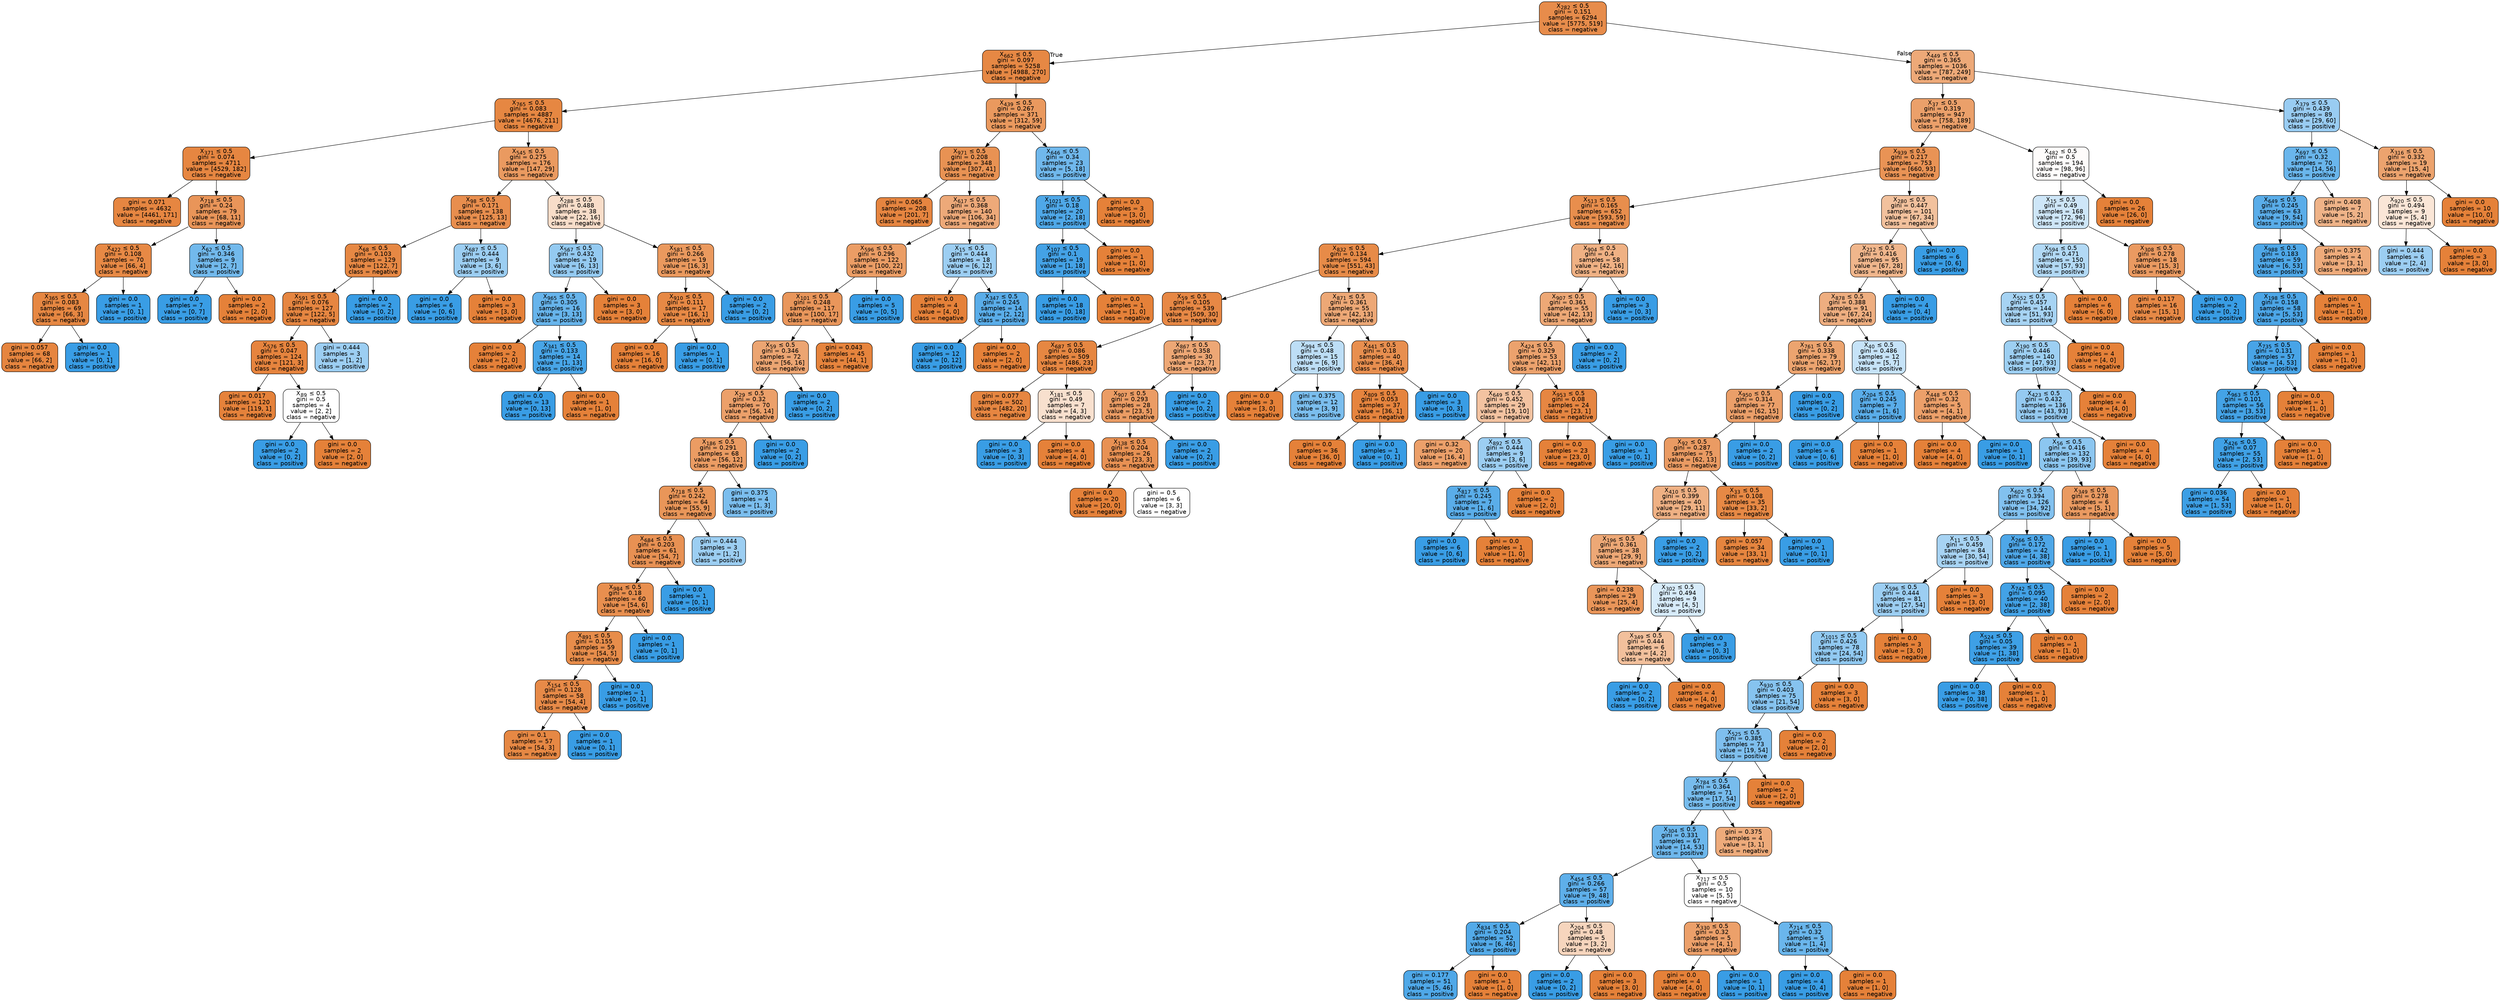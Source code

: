 digraph Tree {
node [shape=box, style="filled, rounded", color="black", fontname=helvetica] ;
edge [fontname=helvetica] ;
0 [label=<X<SUB>282</SUB> &le; 0.5<br/>gini = 0.151<br/>samples = 6294<br/>value = [5775, 519]<br/>class = negative>, fillcolor="#e78c4b"] ;
1 [label=<X<SUB>662</SUB> &le; 0.5<br/>gini = 0.097<br/>samples = 5258<br/>value = [4988, 270]<br/>class = negative>, fillcolor="#e68844"] ;
0 -> 1 [labeldistance=2.5, labelangle=45, headlabel="True"] ;
2 [label=<X<SUB>765</SUB> &le; 0.5<br/>gini = 0.083<br/>samples = 4887<br/>value = [4676, 211]<br/>class = negative>, fillcolor="#e68742"] ;
1 -> 2 ;
3 [label=<X<SUB>371</SUB> &le; 0.5<br/>gini = 0.074<br/>samples = 4711<br/>value = [4529, 182]<br/>class = negative>, fillcolor="#e68641"] ;
2 -> 3 ;
4 [label=<gini = 0.071<br/>samples = 4632<br/>value = [4461, 171]<br/>class = negative>, fillcolor="#e68641"] ;
3 -> 4 ;
5 [label=<X<SUB>718</SUB> &le; 0.5<br/>gini = 0.24<br/>samples = 79<br/>value = [68, 11]<br/>class = negative>, fillcolor="#e99559"] ;
3 -> 5 ;
6 [label=<X<SUB>422</SUB> &le; 0.5<br/>gini = 0.108<br/>samples = 70<br/>value = [66, 4]<br/>class = negative>, fillcolor="#e78945"] ;
5 -> 6 ;
7 [label=<X<SUB>365</SUB> &le; 0.5<br/>gini = 0.083<br/>samples = 69<br/>value = [66, 3]<br/>class = negative>, fillcolor="#e68742"] ;
6 -> 7 ;
8 [label=<gini = 0.057<br/>samples = 68<br/>value = [66, 2]<br/>class = negative>, fillcolor="#e6853f"] ;
7 -> 8 ;
9 [label=<gini = 0.0<br/>samples = 1<br/>value = [0, 1]<br/>class = positive>, fillcolor="#399de5"] ;
7 -> 9 ;
10 [label=<gini = 0.0<br/>samples = 1<br/>value = [0, 1]<br/>class = positive>, fillcolor="#399de5"] ;
6 -> 10 ;
11 [label=<X<SUB>62</SUB> &le; 0.5<br/>gini = 0.346<br/>samples = 9<br/>value = [2, 7]<br/>class = positive>, fillcolor="#72b9ec"] ;
5 -> 11 ;
12 [label=<gini = 0.0<br/>samples = 7<br/>value = [0, 7]<br/>class = positive>, fillcolor="#399de5"] ;
11 -> 12 ;
13 [label=<gini = 0.0<br/>samples = 2<br/>value = [2, 0]<br/>class = negative>, fillcolor="#e58139"] ;
11 -> 13 ;
14 [label=<X<SUB>545</SUB> &le; 0.5<br/>gini = 0.275<br/>samples = 176<br/>value = [147, 29]<br/>class = negative>, fillcolor="#ea9a60"] ;
2 -> 14 ;
15 [label=<X<SUB>98</SUB> &le; 0.5<br/>gini = 0.171<br/>samples = 138<br/>value = [125, 13]<br/>class = negative>, fillcolor="#e88e4e"] ;
14 -> 15 ;
16 [label=<X<SUB>68</SUB> &le; 0.5<br/>gini = 0.103<br/>samples = 129<br/>value = [122, 7]<br/>class = negative>, fillcolor="#e68844"] ;
15 -> 16 ;
17 [label=<X<SUB>591</SUB> &le; 0.5<br/>gini = 0.076<br/>samples = 127<br/>value = [122, 5]<br/>class = negative>, fillcolor="#e68641"] ;
16 -> 17 ;
18 [label=<X<SUB>576</SUB> &le; 0.5<br/>gini = 0.047<br/>samples = 124<br/>value = [121, 3]<br/>class = negative>, fillcolor="#e6843e"] ;
17 -> 18 ;
19 [label=<gini = 0.017<br/>samples = 120<br/>value = [119, 1]<br/>class = negative>, fillcolor="#e5823b"] ;
18 -> 19 ;
20 [label=<X<SUB>89</SUB> &le; 0.5<br/>gini = 0.5<br/>samples = 4<br/>value = [2, 2]<br/>class = negative>, fillcolor="#ffffff"] ;
18 -> 20 ;
21 [label=<gini = 0.0<br/>samples = 2<br/>value = [0, 2]<br/>class = positive>, fillcolor="#399de5"] ;
20 -> 21 ;
22 [label=<gini = 0.0<br/>samples = 2<br/>value = [2, 0]<br/>class = negative>, fillcolor="#e58139"] ;
20 -> 22 ;
23 [label=<gini = 0.444<br/>samples = 3<br/>value = [1, 2]<br/>class = positive>, fillcolor="#9ccef2"] ;
17 -> 23 ;
24 [label=<gini = 0.0<br/>samples = 2<br/>value = [0, 2]<br/>class = positive>, fillcolor="#399de5"] ;
16 -> 24 ;
25 [label=<X<SUB>687</SUB> &le; 0.5<br/>gini = 0.444<br/>samples = 9<br/>value = [3, 6]<br/>class = positive>, fillcolor="#9ccef2"] ;
15 -> 25 ;
26 [label=<gini = 0.0<br/>samples = 6<br/>value = [0, 6]<br/>class = positive>, fillcolor="#399de5"] ;
25 -> 26 ;
27 [label=<gini = 0.0<br/>samples = 3<br/>value = [3, 0]<br/>class = negative>, fillcolor="#e58139"] ;
25 -> 27 ;
28 [label=<X<SUB>288</SUB> &le; 0.5<br/>gini = 0.488<br/>samples = 38<br/>value = [22, 16]<br/>class = negative>, fillcolor="#f8ddc9"] ;
14 -> 28 ;
29 [label=<X<SUB>567</SUB> &le; 0.5<br/>gini = 0.432<br/>samples = 19<br/>value = [6, 13]<br/>class = positive>, fillcolor="#94caf1"] ;
28 -> 29 ;
30 [label=<X<SUB>965</SUB> &le; 0.5<br/>gini = 0.305<br/>samples = 16<br/>value = [3, 13]<br/>class = positive>, fillcolor="#67b4eb"] ;
29 -> 30 ;
31 [label=<gini = 0.0<br/>samples = 2<br/>value = [2, 0]<br/>class = negative>, fillcolor="#e58139"] ;
30 -> 31 ;
32 [label=<X<SUB>341</SUB> &le; 0.5<br/>gini = 0.133<br/>samples = 14<br/>value = [1, 13]<br/>class = positive>, fillcolor="#48a5e7"] ;
30 -> 32 ;
33 [label=<gini = 0.0<br/>samples = 13<br/>value = [0, 13]<br/>class = positive>, fillcolor="#399de5"] ;
32 -> 33 ;
34 [label=<gini = 0.0<br/>samples = 1<br/>value = [1, 0]<br/>class = negative>, fillcolor="#e58139"] ;
32 -> 34 ;
35 [label=<gini = 0.0<br/>samples = 3<br/>value = [3, 0]<br/>class = negative>, fillcolor="#e58139"] ;
29 -> 35 ;
36 [label=<X<SUB>581</SUB> &le; 0.5<br/>gini = 0.266<br/>samples = 19<br/>value = [16, 3]<br/>class = negative>, fillcolor="#ea995e"] ;
28 -> 36 ;
37 [label=<X<SUB>910</SUB> &le; 0.5<br/>gini = 0.111<br/>samples = 17<br/>value = [16, 1]<br/>class = negative>, fillcolor="#e78945"] ;
36 -> 37 ;
38 [label=<gini = 0.0<br/>samples = 16<br/>value = [16, 0]<br/>class = negative>, fillcolor="#e58139"] ;
37 -> 38 ;
39 [label=<gini = 0.0<br/>samples = 1<br/>value = [0, 1]<br/>class = positive>, fillcolor="#399de5"] ;
37 -> 39 ;
40 [label=<gini = 0.0<br/>samples = 2<br/>value = [0, 2]<br/>class = positive>, fillcolor="#399de5"] ;
36 -> 40 ;
41 [label=<X<SUB>439</SUB> &le; 0.5<br/>gini = 0.267<br/>samples = 371<br/>value = [312, 59]<br/>class = negative>, fillcolor="#ea995e"] ;
1 -> 41 ;
42 [label=<X<SUB>971</SUB> &le; 0.5<br/>gini = 0.208<br/>samples = 348<br/>value = [307, 41]<br/>class = negative>, fillcolor="#e89253"] ;
41 -> 42 ;
43 [label=<gini = 0.065<br/>samples = 208<br/>value = [201, 7]<br/>class = negative>, fillcolor="#e68540"] ;
42 -> 43 ;
44 [label=<X<SUB>617</SUB> &le; 0.5<br/>gini = 0.368<br/>samples = 140<br/>value = [106, 34]<br/>class = negative>, fillcolor="#eda979"] ;
42 -> 44 ;
45 [label=<X<SUB>596</SUB> &le; 0.5<br/>gini = 0.296<br/>samples = 122<br/>value = [100, 22]<br/>class = negative>, fillcolor="#eb9d65"] ;
44 -> 45 ;
46 [label=<X<SUB>101</SUB> &le; 0.5<br/>gini = 0.248<br/>samples = 117<br/>value = [100, 17]<br/>class = negative>, fillcolor="#e9965b"] ;
45 -> 46 ;
47 [label=<X<SUB>59</SUB> &le; 0.5<br/>gini = 0.346<br/>samples = 72<br/>value = [56, 16]<br/>class = negative>, fillcolor="#eca572"] ;
46 -> 47 ;
48 [label=<X<SUB>29</SUB> &le; 0.5<br/>gini = 0.32<br/>samples = 70<br/>value = [56, 14]<br/>class = negative>, fillcolor="#eca06a"] ;
47 -> 48 ;
49 [label=<X<SUB>186</SUB> &le; 0.5<br/>gini = 0.291<br/>samples = 68<br/>value = [56, 12]<br/>class = negative>, fillcolor="#eb9c63"] ;
48 -> 49 ;
50 [label=<X<SUB>718</SUB> &le; 0.5<br/>gini = 0.242<br/>samples = 64<br/>value = [55, 9]<br/>class = negative>, fillcolor="#e99659"] ;
49 -> 50 ;
51 [label=<X<SUB>684</SUB> &le; 0.5<br/>gini = 0.203<br/>samples = 61<br/>value = [54, 7]<br/>class = negative>, fillcolor="#e89153"] ;
50 -> 51 ;
52 [label=<X<SUB>984</SUB> &le; 0.5<br/>gini = 0.18<br/>samples = 60<br/>value = [54, 6]<br/>class = negative>, fillcolor="#e88f4f"] ;
51 -> 52 ;
53 [label=<X<SUB>891</SUB> &le; 0.5<br/>gini = 0.155<br/>samples = 59<br/>value = [54, 5]<br/>class = negative>, fillcolor="#e78d4b"] ;
52 -> 53 ;
54 [label=<X<SUB>154</SUB> &le; 0.5<br/>gini = 0.128<br/>samples = 58<br/>value = [54, 4]<br/>class = negative>, fillcolor="#e78a48"] ;
53 -> 54 ;
55 [label=<gini = 0.1<br/>samples = 57<br/>value = [54, 3]<br/>class = negative>, fillcolor="#e68844"] ;
54 -> 55 ;
56 [label=<gini = 0.0<br/>samples = 1<br/>value = [0, 1]<br/>class = positive>, fillcolor="#399de5"] ;
54 -> 56 ;
57 [label=<gini = 0.0<br/>samples = 1<br/>value = [0, 1]<br/>class = positive>, fillcolor="#399de5"] ;
53 -> 57 ;
58 [label=<gini = 0.0<br/>samples = 1<br/>value = [0, 1]<br/>class = positive>, fillcolor="#399de5"] ;
52 -> 58 ;
59 [label=<gini = 0.0<br/>samples = 1<br/>value = [0, 1]<br/>class = positive>, fillcolor="#399de5"] ;
51 -> 59 ;
60 [label=<gini = 0.444<br/>samples = 3<br/>value = [1, 2]<br/>class = positive>, fillcolor="#9ccef2"] ;
50 -> 60 ;
61 [label=<gini = 0.375<br/>samples = 4<br/>value = [1, 3]<br/>class = positive>, fillcolor="#7bbeee"] ;
49 -> 61 ;
62 [label=<gini = 0.0<br/>samples = 2<br/>value = [0, 2]<br/>class = positive>, fillcolor="#399de5"] ;
48 -> 62 ;
63 [label=<gini = 0.0<br/>samples = 2<br/>value = [0, 2]<br/>class = positive>, fillcolor="#399de5"] ;
47 -> 63 ;
64 [label=<gini = 0.043<br/>samples = 45<br/>value = [44, 1]<br/>class = negative>, fillcolor="#e6843d"] ;
46 -> 64 ;
65 [label=<gini = 0.0<br/>samples = 5<br/>value = [0, 5]<br/>class = positive>, fillcolor="#399de5"] ;
45 -> 65 ;
66 [label=<X<SUB>15</SUB> &le; 0.5<br/>gini = 0.444<br/>samples = 18<br/>value = [6, 12]<br/>class = positive>, fillcolor="#9ccef2"] ;
44 -> 66 ;
67 [label=<gini = 0.0<br/>samples = 4<br/>value = [4, 0]<br/>class = negative>, fillcolor="#e58139"] ;
66 -> 67 ;
68 [label=<X<SUB>347</SUB> &le; 0.5<br/>gini = 0.245<br/>samples = 14<br/>value = [2, 12]<br/>class = positive>, fillcolor="#5aade9"] ;
66 -> 68 ;
69 [label=<gini = 0.0<br/>samples = 12<br/>value = [0, 12]<br/>class = positive>, fillcolor="#399de5"] ;
68 -> 69 ;
70 [label=<gini = 0.0<br/>samples = 2<br/>value = [2, 0]<br/>class = negative>, fillcolor="#e58139"] ;
68 -> 70 ;
71 [label=<X<SUB>646</SUB> &le; 0.5<br/>gini = 0.34<br/>samples = 23<br/>value = [5, 18]<br/>class = positive>, fillcolor="#70b8ec"] ;
41 -> 71 ;
72 [label=<X<SUB>1021</SUB> &le; 0.5<br/>gini = 0.18<br/>samples = 20<br/>value = [2, 18]<br/>class = positive>, fillcolor="#4fa8e8"] ;
71 -> 72 ;
73 [label=<X<SUB>107</SUB> &le; 0.5<br/>gini = 0.1<br/>samples = 19<br/>value = [1, 18]<br/>class = positive>, fillcolor="#44a2e6"] ;
72 -> 73 ;
74 [label=<gini = 0.0<br/>samples = 18<br/>value = [0, 18]<br/>class = positive>, fillcolor="#399de5"] ;
73 -> 74 ;
75 [label=<gini = 0.0<br/>samples = 1<br/>value = [1, 0]<br/>class = negative>, fillcolor="#e58139"] ;
73 -> 75 ;
76 [label=<gini = 0.0<br/>samples = 1<br/>value = [1, 0]<br/>class = negative>, fillcolor="#e58139"] ;
72 -> 76 ;
77 [label=<gini = 0.0<br/>samples = 3<br/>value = [3, 0]<br/>class = negative>, fillcolor="#e58139"] ;
71 -> 77 ;
78 [label=<X<SUB>449</SUB> &le; 0.5<br/>gini = 0.365<br/>samples = 1036<br/>value = [787, 249]<br/>class = negative>, fillcolor="#eda978"] ;
0 -> 78 [labeldistance=2.5, labelangle=-45, headlabel="False"] ;
79 [label=<X<SUB>37</SUB> &le; 0.5<br/>gini = 0.319<br/>samples = 947<br/>value = [758, 189]<br/>class = negative>, fillcolor="#eba06a"] ;
78 -> 79 ;
80 [label=<X<SUB>939</SUB> &le; 0.5<br/>gini = 0.217<br/>samples = 753<br/>value = [660, 93]<br/>class = negative>, fillcolor="#e99355"] ;
79 -> 80 ;
81 [label=<X<SUB>513</SUB> &le; 0.5<br/>gini = 0.165<br/>samples = 652<br/>value = [593, 59]<br/>class = negative>, fillcolor="#e88e4d"] ;
80 -> 81 ;
82 [label=<X<SUB>832</SUB> &le; 0.5<br/>gini = 0.134<br/>samples = 594<br/>value = [551, 43]<br/>class = negative>, fillcolor="#e78b48"] ;
81 -> 82 ;
83 [label=<X<SUB>59</SUB> &le; 0.5<br/>gini = 0.105<br/>samples = 539<br/>value = [509, 30]<br/>class = negative>, fillcolor="#e78845"] ;
82 -> 83 ;
84 [label=<X<SUB>687</SUB> &le; 0.5<br/>gini = 0.086<br/>samples = 509<br/>value = [486, 23]<br/>class = negative>, fillcolor="#e68742"] ;
83 -> 84 ;
85 [label=<gini = 0.077<br/>samples = 502<br/>value = [482, 20]<br/>class = negative>, fillcolor="#e68641"] ;
84 -> 85 ;
86 [label=<X<SUB>181</SUB> &le; 0.5<br/>gini = 0.49<br/>samples = 7<br/>value = [4, 3]<br/>class = negative>, fillcolor="#f8e0ce"] ;
84 -> 86 ;
87 [label=<gini = 0.0<br/>samples = 3<br/>value = [0, 3]<br/>class = positive>, fillcolor="#399de5"] ;
86 -> 87 ;
88 [label=<gini = 0.0<br/>samples = 4<br/>value = [4, 0]<br/>class = negative>, fillcolor="#e58139"] ;
86 -> 88 ;
89 [label=<X<SUB>867</SUB> &le; 0.5<br/>gini = 0.358<br/>samples = 30<br/>value = [23, 7]<br/>class = negative>, fillcolor="#eda775"] ;
83 -> 89 ;
90 [label=<X<SUB>907</SUB> &le; 0.5<br/>gini = 0.293<br/>samples = 28<br/>value = [23, 5]<br/>class = negative>, fillcolor="#eb9c64"] ;
89 -> 90 ;
91 [label=<X<SUB>138</SUB> &le; 0.5<br/>gini = 0.204<br/>samples = 26<br/>value = [23, 3]<br/>class = negative>, fillcolor="#e89153"] ;
90 -> 91 ;
92 [label=<gini = 0.0<br/>samples = 20<br/>value = [20, 0]<br/>class = negative>, fillcolor="#e58139"] ;
91 -> 92 ;
93 [label=<gini = 0.5<br/>samples = 6<br/>value = [3, 3]<br/>class = negative>, fillcolor="#ffffff"] ;
91 -> 93 ;
94 [label=<gini = 0.0<br/>samples = 2<br/>value = [0, 2]<br/>class = positive>, fillcolor="#399de5"] ;
90 -> 94 ;
95 [label=<gini = 0.0<br/>samples = 2<br/>value = [0, 2]<br/>class = positive>, fillcolor="#399de5"] ;
89 -> 95 ;
96 [label=<X<SUB>871</SUB> &le; 0.5<br/>gini = 0.361<br/>samples = 55<br/>value = [42, 13]<br/>class = negative>, fillcolor="#eda876"] ;
82 -> 96 ;
97 [label=<X<SUB>994</SUB> &le; 0.5<br/>gini = 0.48<br/>samples = 15<br/>value = [6, 9]<br/>class = positive>, fillcolor="#bddef6"] ;
96 -> 97 ;
98 [label=<gini = 0.0<br/>samples = 3<br/>value = [3, 0]<br/>class = negative>, fillcolor="#e58139"] ;
97 -> 98 ;
99 [label=<gini = 0.375<br/>samples = 12<br/>value = [3, 9]<br/>class = positive>, fillcolor="#7bbeee"] ;
97 -> 99 ;
100 [label=<X<SUB>441</SUB> &le; 0.5<br/>gini = 0.18<br/>samples = 40<br/>value = [36, 4]<br/>class = negative>, fillcolor="#e88f4f"] ;
96 -> 100 ;
101 [label=<X<SUB>809</SUB> &le; 0.5<br/>gini = 0.053<br/>samples = 37<br/>value = [36, 1]<br/>class = negative>, fillcolor="#e6843e"] ;
100 -> 101 ;
102 [label=<gini = 0.0<br/>samples = 36<br/>value = [36, 0]<br/>class = negative>, fillcolor="#e58139"] ;
101 -> 102 ;
103 [label=<gini = 0.0<br/>samples = 1<br/>value = [0, 1]<br/>class = positive>, fillcolor="#399de5"] ;
101 -> 103 ;
104 [label=<gini = 0.0<br/>samples = 3<br/>value = [0, 3]<br/>class = positive>, fillcolor="#399de5"] ;
100 -> 104 ;
105 [label=<X<SUB>904</SUB> &le; 0.5<br/>gini = 0.4<br/>samples = 58<br/>value = [42, 16]<br/>class = negative>, fillcolor="#efb184"] ;
81 -> 105 ;
106 [label=<X<SUB>907</SUB> &le; 0.5<br/>gini = 0.361<br/>samples = 55<br/>value = [42, 13]<br/>class = negative>, fillcolor="#eda876"] ;
105 -> 106 ;
107 [label=<X<SUB>424</SUB> &le; 0.5<br/>gini = 0.329<br/>samples = 53<br/>value = [42, 11]<br/>class = negative>, fillcolor="#eca26d"] ;
106 -> 107 ;
108 [label=<X<SUB>649</SUB> &le; 0.5<br/>gini = 0.452<br/>samples = 29<br/>value = [19, 10]<br/>class = negative>, fillcolor="#f3c3a1"] ;
107 -> 108 ;
109 [label=<gini = 0.32<br/>samples = 20<br/>value = [16, 4]<br/>class = negative>, fillcolor="#eca06a"] ;
108 -> 109 ;
110 [label=<X<SUB>892</SUB> &le; 0.5<br/>gini = 0.444<br/>samples = 9<br/>value = [3, 6]<br/>class = positive>, fillcolor="#9ccef2"] ;
108 -> 110 ;
111 [label=<X<SUB>817</SUB> &le; 0.5<br/>gini = 0.245<br/>samples = 7<br/>value = [1, 6]<br/>class = positive>, fillcolor="#5aade9"] ;
110 -> 111 ;
112 [label=<gini = 0.0<br/>samples = 6<br/>value = [0, 6]<br/>class = positive>, fillcolor="#399de5"] ;
111 -> 112 ;
113 [label=<gini = 0.0<br/>samples = 1<br/>value = [1, 0]<br/>class = negative>, fillcolor="#e58139"] ;
111 -> 113 ;
114 [label=<gini = 0.0<br/>samples = 2<br/>value = [2, 0]<br/>class = negative>, fillcolor="#e58139"] ;
110 -> 114 ;
115 [label=<X<SUB>953</SUB> &le; 0.5<br/>gini = 0.08<br/>samples = 24<br/>value = [23, 1]<br/>class = negative>, fillcolor="#e68642"] ;
107 -> 115 ;
116 [label=<gini = 0.0<br/>samples = 23<br/>value = [23, 0]<br/>class = negative>, fillcolor="#e58139"] ;
115 -> 116 ;
117 [label=<gini = 0.0<br/>samples = 1<br/>value = [0, 1]<br/>class = positive>, fillcolor="#399de5"] ;
115 -> 117 ;
118 [label=<gini = 0.0<br/>samples = 2<br/>value = [0, 2]<br/>class = positive>, fillcolor="#399de5"] ;
106 -> 118 ;
119 [label=<gini = 0.0<br/>samples = 3<br/>value = [0, 3]<br/>class = positive>, fillcolor="#399de5"] ;
105 -> 119 ;
120 [label=<X<SUB>280</SUB> &le; 0.5<br/>gini = 0.447<br/>samples = 101<br/>value = [67, 34]<br/>class = negative>, fillcolor="#f2c19d"] ;
80 -> 120 ;
121 [label=<X<SUB>212</SUB> &le; 0.5<br/>gini = 0.416<br/>samples = 95<br/>value = [67, 28]<br/>class = negative>, fillcolor="#f0b68c"] ;
120 -> 121 ;
122 [label=<X<SUB>878</SUB> &le; 0.5<br/>gini = 0.388<br/>samples = 91<br/>value = [67, 24]<br/>class = negative>, fillcolor="#eeae80"] ;
121 -> 122 ;
123 [label=<X<SUB>761</SUB> &le; 0.5<br/>gini = 0.338<br/>samples = 79<br/>value = [62, 17]<br/>class = negative>, fillcolor="#eca46f"] ;
122 -> 123 ;
124 [label=<X<SUB>950</SUB> &le; 0.5<br/>gini = 0.314<br/>samples = 77<br/>value = [62, 15]<br/>class = negative>, fillcolor="#eb9f69"] ;
123 -> 124 ;
125 [label=<X<SUB>92</SUB> &le; 0.5<br/>gini = 0.287<br/>samples = 75<br/>value = [62, 13]<br/>class = negative>, fillcolor="#ea9b63"] ;
124 -> 125 ;
126 [label=<X<SUB>410</SUB> &le; 0.5<br/>gini = 0.399<br/>samples = 40<br/>value = [29, 11]<br/>class = negative>, fillcolor="#efb184"] ;
125 -> 126 ;
127 [label=<X<SUB>196</SUB> &le; 0.5<br/>gini = 0.361<br/>samples = 38<br/>value = [29, 9]<br/>class = negative>, fillcolor="#eda876"] ;
126 -> 127 ;
128 [label=<gini = 0.238<br/>samples = 29<br/>value = [25, 4]<br/>class = negative>, fillcolor="#e99559"] ;
127 -> 128 ;
129 [label=<X<SUB>302</SUB> &le; 0.5<br/>gini = 0.494<br/>samples = 9<br/>value = [4, 5]<br/>class = positive>, fillcolor="#d7ebfa"] ;
127 -> 129 ;
130 [label=<X<SUB>349</SUB> &le; 0.5<br/>gini = 0.444<br/>samples = 6<br/>value = [4, 2]<br/>class = negative>, fillcolor="#f2c09c"] ;
129 -> 130 ;
131 [label=<gini = 0.0<br/>samples = 2<br/>value = [0, 2]<br/>class = positive>, fillcolor="#399de5"] ;
130 -> 131 ;
132 [label=<gini = 0.0<br/>samples = 4<br/>value = [4, 0]<br/>class = negative>, fillcolor="#e58139"] ;
130 -> 132 ;
133 [label=<gini = 0.0<br/>samples = 3<br/>value = [0, 3]<br/>class = positive>, fillcolor="#399de5"] ;
129 -> 133 ;
134 [label=<gini = 0.0<br/>samples = 2<br/>value = [0, 2]<br/>class = positive>, fillcolor="#399de5"] ;
126 -> 134 ;
135 [label=<X<SUB>33</SUB> &le; 0.5<br/>gini = 0.108<br/>samples = 35<br/>value = [33, 2]<br/>class = negative>, fillcolor="#e78945"] ;
125 -> 135 ;
136 [label=<gini = 0.057<br/>samples = 34<br/>value = [33, 1]<br/>class = negative>, fillcolor="#e6853f"] ;
135 -> 136 ;
137 [label=<gini = 0.0<br/>samples = 1<br/>value = [0, 1]<br/>class = positive>, fillcolor="#399de5"] ;
135 -> 137 ;
138 [label=<gini = 0.0<br/>samples = 2<br/>value = [0, 2]<br/>class = positive>, fillcolor="#399de5"] ;
124 -> 138 ;
139 [label=<gini = 0.0<br/>samples = 2<br/>value = [0, 2]<br/>class = positive>, fillcolor="#399de5"] ;
123 -> 139 ;
140 [label=<X<SUB>40</SUB> &le; 0.5<br/>gini = 0.486<br/>samples = 12<br/>value = [5, 7]<br/>class = positive>, fillcolor="#c6e3f8"] ;
122 -> 140 ;
141 [label=<X<SUB>204</SUB> &le; 0.5<br/>gini = 0.245<br/>samples = 7<br/>value = [1, 6]<br/>class = positive>, fillcolor="#5aade9"] ;
140 -> 141 ;
142 [label=<gini = 0.0<br/>samples = 6<br/>value = [0, 6]<br/>class = positive>, fillcolor="#399de5"] ;
141 -> 142 ;
143 [label=<gini = 0.0<br/>samples = 1<br/>value = [1, 0]<br/>class = negative>, fillcolor="#e58139"] ;
141 -> 143 ;
144 [label=<X<SUB>448</SUB> &le; 0.5<br/>gini = 0.32<br/>samples = 5<br/>value = [4, 1]<br/>class = negative>, fillcolor="#eca06a"] ;
140 -> 144 ;
145 [label=<gini = 0.0<br/>samples = 4<br/>value = [4, 0]<br/>class = negative>, fillcolor="#e58139"] ;
144 -> 145 ;
146 [label=<gini = 0.0<br/>samples = 1<br/>value = [0, 1]<br/>class = positive>, fillcolor="#399de5"] ;
144 -> 146 ;
147 [label=<gini = 0.0<br/>samples = 4<br/>value = [0, 4]<br/>class = positive>, fillcolor="#399de5"] ;
121 -> 147 ;
148 [label=<gini = 0.0<br/>samples = 6<br/>value = [0, 6]<br/>class = positive>, fillcolor="#399de5"] ;
120 -> 148 ;
149 [label=<X<SUB>482</SUB> &le; 0.5<br/>gini = 0.5<br/>samples = 194<br/>value = [98, 96]<br/>class = negative>, fillcolor="#fefcfb"] ;
79 -> 149 ;
150 [label=<X<SUB>15</SUB> &le; 0.5<br/>gini = 0.49<br/>samples = 168<br/>value = [72, 96]<br/>class = positive>, fillcolor="#cee6f8"] ;
149 -> 150 ;
151 [label=<X<SUB>594</SUB> &le; 0.5<br/>gini = 0.471<br/>samples = 150<br/>value = [57, 93]<br/>class = positive>, fillcolor="#b2d9f5"] ;
150 -> 151 ;
152 [label=<X<SUB>552</SUB> &le; 0.5<br/>gini = 0.457<br/>samples = 144<br/>value = [51, 93]<br/>class = positive>, fillcolor="#a6d3f3"] ;
151 -> 152 ;
153 [label=<X<SUB>190</SUB> &le; 0.5<br/>gini = 0.446<br/>samples = 140<br/>value = [47, 93]<br/>class = positive>, fillcolor="#9dcff2"] ;
152 -> 153 ;
154 [label=<X<SUB>423</SUB> &le; 0.5<br/>gini = 0.432<br/>samples = 136<br/>value = [43, 93]<br/>class = positive>, fillcolor="#95caf1"] ;
153 -> 154 ;
155 [label=<X<SUB>56</SUB> &le; 0.5<br/>gini = 0.416<br/>samples = 132<br/>value = [39, 93]<br/>class = positive>, fillcolor="#8cc6f0"] ;
154 -> 155 ;
156 [label=<X<SUB>602</SUB> &le; 0.5<br/>gini = 0.394<br/>samples = 126<br/>value = [34, 92]<br/>class = positive>, fillcolor="#82c1ef"] ;
155 -> 156 ;
157 [label=<X<SUB>11</SUB> &le; 0.5<br/>gini = 0.459<br/>samples = 84<br/>value = [30, 54]<br/>class = positive>, fillcolor="#a7d3f3"] ;
156 -> 157 ;
158 [label=<X<SUB>596</SUB> &le; 0.5<br/>gini = 0.444<br/>samples = 81<br/>value = [27, 54]<br/>class = positive>, fillcolor="#9ccef2"] ;
157 -> 158 ;
159 [label=<X<SUB>1015</SUB> &le; 0.5<br/>gini = 0.426<br/>samples = 78<br/>value = [24, 54]<br/>class = positive>, fillcolor="#91c9f1"] ;
158 -> 159 ;
160 [label=<X<SUB>930</SUB> &le; 0.5<br/>gini = 0.403<br/>samples = 75<br/>value = [21, 54]<br/>class = positive>, fillcolor="#86c3ef"] ;
159 -> 160 ;
161 [label=<X<SUB>525</SUB> &le; 0.5<br/>gini = 0.385<br/>samples = 73<br/>value = [19, 54]<br/>class = positive>, fillcolor="#7fbfee"] ;
160 -> 161 ;
162 [label=<X<SUB>784</SUB> &le; 0.5<br/>gini = 0.364<br/>samples = 71<br/>value = [17, 54]<br/>class = positive>, fillcolor="#77bced"] ;
161 -> 162 ;
163 [label=<X<SUB>304</SUB> &le; 0.5<br/>gini = 0.331<br/>samples = 67<br/>value = [14, 53]<br/>class = positive>, fillcolor="#6db7ec"] ;
162 -> 163 ;
164 [label=<X<SUB>454</SUB> &le; 0.5<br/>gini = 0.266<br/>samples = 57<br/>value = [9, 48]<br/>class = positive>, fillcolor="#5eafea"] ;
163 -> 164 ;
165 [label=<X<SUB>834</SUB> &le; 0.5<br/>gini = 0.204<br/>samples = 52<br/>value = [6, 46]<br/>class = positive>, fillcolor="#53aae8"] ;
164 -> 165 ;
166 [label=<gini = 0.177<br/>samples = 51<br/>value = [5, 46]<br/>class = positive>, fillcolor="#4fa8e8"] ;
165 -> 166 ;
167 [label=<gini = 0.0<br/>samples = 1<br/>value = [1, 0]<br/>class = negative>, fillcolor="#e58139"] ;
165 -> 167 ;
168 [label=<X<SUB>204</SUB> &le; 0.5<br/>gini = 0.48<br/>samples = 5<br/>value = [3, 2]<br/>class = negative>, fillcolor="#f6d5bd"] ;
164 -> 168 ;
169 [label=<gini = 0.0<br/>samples = 2<br/>value = [0, 2]<br/>class = positive>, fillcolor="#399de5"] ;
168 -> 169 ;
170 [label=<gini = 0.0<br/>samples = 3<br/>value = [3, 0]<br/>class = negative>, fillcolor="#e58139"] ;
168 -> 170 ;
171 [label=<X<SUB>717</SUB> &le; 0.5<br/>gini = 0.5<br/>samples = 10<br/>value = [5, 5]<br/>class = negative>, fillcolor="#ffffff"] ;
163 -> 171 ;
172 [label=<X<SUB>330</SUB> &le; 0.5<br/>gini = 0.32<br/>samples = 5<br/>value = [4, 1]<br/>class = negative>, fillcolor="#eca06a"] ;
171 -> 172 ;
173 [label=<gini = 0.0<br/>samples = 4<br/>value = [4, 0]<br/>class = negative>, fillcolor="#e58139"] ;
172 -> 173 ;
174 [label=<gini = 0.0<br/>samples = 1<br/>value = [0, 1]<br/>class = positive>, fillcolor="#399de5"] ;
172 -> 174 ;
175 [label=<X<SUB>714</SUB> &le; 0.5<br/>gini = 0.32<br/>samples = 5<br/>value = [1, 4]<br/>class = positive>, fillcolor="#6ab6ec"] ;
171 -> 175 ;
176 [label=<gini = 0.0<br/>samples = 4<br/>value = [0, 4]<br/>class = positive>, fillcolor="#399de5"] ;
175 -> 176 ;
177 [label=<gini = 0.0<br/>samples = 1<br/>value = [1, 0]<br/>class = negative>, fillcolor="#e58139"] ;
175 -> 177 ;
178 [label=<gini = 0.375<br/>samples = 4<br/>value = [3, 1]<br/>class = negative>, fillcolor="#eeab7b"] ;
162 -> 178 ;
179 [label=<gini = 0.0<br/>samples = 2<br/>value = [2, 0]<br/>class = negative>, fillcolor="#e58139"] ;
161 -> 179 ;
180 [label=<gini = 0.0<br/>samples = 2<br/>value = [2, 0]<br/>class = negative>, fillcolor="#e58139"] ;
160 -> 180 ;
181 [label=<gini = 0.0<br/>samples = 3<br/>value = [3, 0]<br/>class = negative>, fillcolor="#e58139"] ;
159 -> 181 ;
182 [label=<gini = 0.0<br/>samples = 3<br/>value = [3, 0]<br/>class = negative>, fillcolor="#e58139"] ;
158 -> 182 ;
183 [label=<gini = 0.0<br/>samples = 3<br/>value = [3, 0]<br/>class = negative>, fillcolor="#e58139"] ;
157 -> 183 ;
184 [label=<X<SUB>266</SUB> &le; 0.5<br/>gini = 0.172<br/>samples = 42<br/>value = [4, 38]<br/>class = positive>, fillcolor="#4ea7e8"] ;
156 -> 184 ;
185 [label=<X<SUB>742</SUB> &le; 0.5<br/>gini = 0.095<br/>samples = 40<br/>value = [2, 38]<br/>class = positive>, fillcolor="#43a2e6"] ;
184 -> 185 ;
186 [label=<X<SUB>524</SUB> &le; 0.5<br/>gini = 0.05<br/>samples = 39<br/>value = [1, 38]<br/>class = positive>, fillcolor="#3ea0e6"] ;
185 -> 186 ;
187 [label=<gini = 0.0<br/>samples = 38<br/>value = [0, 38]<br/>class = positive>, fillcolor="#399de5"] ;
186 -> 187 ;
188 [label=<gini = 0.0<br/>samples = 1<br/>value = [1, 0]<br/>class = negative>, fillcolor="#e58139"] ;
186 -> 188 ;
189 [label=<gini = 0.0<br/>samples = 1<br/>value = [1, 0]<br/>class = negative>, fillcolor="#e58139"] ;
185 -> 189 ;
190 [label=<gini = 0.0<br/>samples = 2<br/>value = [2, 0]<br/>class = negative>, fillcolor="#e58139"] ;
184 -> 190 ;
191 [label=<X<SUB>349</SUB> &le; 0.5<br/>gini = 0.278<br/>samples = 6<br/>value = [5, 1]<br/>class = negative>, fillcolor="#ea9a61"] ;
155 -> 191 ;
192 [label=<gini = 0.0<br/>samples = 1<br/>value = [0, 1]<br/>class = positive>, fillcolor="#399de5"] ;
191 -> 192 ;
193 [label=<gini = 0.0<br/>samples = 5<br/>value = [5, 0]<br/>class = negative>, fillcolor="#e58139"] ;
191 -> 193 ;
194 [label=<gini = 0.0<br/>samples = 4<br/>value = [4, 0]<br/>class = negative>, fillcolor="#e58139"] ;
154 -> 194 ;
195 [label=<gini = 0.0<br/>samples = 4<br/>value = [4, 0]<br/>class = negative>, fillcolor="#e58139"] ;
153 -> 195 ;
196 [label=<gini = 0.0<br/>samples = 4<br/>value = [4, 0]<br/>class = negative>, fillcolor="#e58139"] ;
152 -> 196 ;
197 [label=<gini = 0.0<br/>samples = 6<br/>value = [6, 0]<br/>class = negative>, fillcolor="#e58139"] ;
151 -> 197 ;
198 [label=<X<SUB>308</SUB> &le; 0.5<br/>gini = 0.278<br/>samples = 18<br/>value = [15, 3]<br/>class = negative>, fillcolor="#ea9a61"] ;
150 -> 198 ;
199 [label=<gini = 0.117<br/>samples = 16<br/>value = [15, 1]<br/>class = negative>, fillcolor="#e78946"] ;
198 -> 199 ;
200 [label=<gini = 0.0<br/>samples = 2<br/>value = [0, 2]<br/>class = positive>, fillcolor="#399de5"] ;
198 -> 200 ;
201 [label=<gini = 0.0<br/>samples = 26<br/>value = [26, 0]<br/>class = negative>, fillcolor="#e58139"] ;
149 -> 201 ;
202 [label=<X<SUB>379</SUB> &le; 0.5<br/>gini = 0.439<br/>samples = 89<br/>value = [29, 60]<br/>class = positive>, fillcolor="#99ccf2"] ;
78 -> 202 ;
203 [label=<X<SUB>697</SUB> &le; 0.5<br/>gini = 0.32<br/>samples = 70<br/>value = [14, 56]<br/>class = positive>, fillcolor="#6ab6ec"] ;
202 -> 203 ;
204 [label=<X<SUB>649</SUB> &le; 0.5<br/>gini = 0.245<br/>samples = 63<br/>value = [9, 54]<br/>class = positive>, fillcolor="#5aade9"] ;
203 -> 204 ;
205 [label=<X<SUB>988</SUB> &le; 0.5<br/>gini = 0.183<br/>samples = 59<br/>value = [6, 53]<br/>class = positive>, fillcolor="#4fa8e8"] ;
204 -> 205 ;
206 [label=<X<SUB>198</SUB> &le; 0.5<br/>gini = 0.158<br/>samples = 58<br/>value = [5, 53]<br/>class = positive>, fillcolor="#4ca6e7"] ;
205 -> 206 ;
207 [label=<X<SUB>735</SUB> &le; 0.5<br/>gini = 0.131<br/>samples = 57<br/>value = [4, 53]<br/>class = positive>, fillcolor="#48a4e7"] ;
206 -> 207 ;
208 [label=<X<SUB>963</SUB> &le; 0.5<br/>gini = 0.101<br/>samples = 56<br/>value = [3, 53]<br/>class = positive>, fillcolor="#44a3e6"] ;
207 -> 208 ;
209 [label=<X<SUB>426</SUB> &le; 0.5<br/>gini = 0.07<br/>samples = 55<br/>value = [2, 53]<br/>class = positive>, fillcolor="#40a1e6"] ;
208 -> 209 ;
210 [label=<gini = 0.036<br/>samples = 54<br/>value = [1, 53]<br/>class = positive>, fillcolor="#3d9fe5"] ;
209 -> 210 ;
211 [label=<gini = 0.0<br/>samples = 1<br/>value = [1, 0]<br/>class = negative>, fillcolor="#e58139"] ;
209 -> 211 ;
212 [label=<gini = 0.0<br/>samples = 1<br/>value = [1, 0]<br/>class = negative>, fillcolor="#e58139"] ;
208 -> 212 ;
213 [label=<gini = 0.0<br/>samples = 1<br/>value = [1, 0]<br/>class = negative>, fillcolor="#e58139"] ;
207 -> 213 ;
214 [label=<gini = 0.0<br/>samples = 1<br/>value = [1, 0]<br/>class = negative>, fillcolor="#e58139"] ;
206 -> 214 ;
215 [label=<gini = 0.0<br/>samples = 1<br/>value = [1, 0]<br/>class = negative>, fillcolor="#e58139"] ;
205 -> 215 ;
216 [label=<gini = 0.375<br/>samples = 4<br/>value = [3, 1]<br/>class = negative>, fillcolor="#eeab7b"] ;
204 -> 216 ;
217 [label=<gini = 0.408<br/>samples = 7<br/>value = [5, 2]<br/>class = negative>, fillcolor="#efb388"] ;
203 -> 217 ;
218 [label=<X<SUB>316</SUB> &le; 0.5<br/>gini = 0.332<br/>samples = 19<br/>value = [15, 4]<br/>class = negative>, fillcolor="#eca36e"] ;
202 -> 218 ;
219 [label=<X<SUB>920</SUB> &le; 0.5<br/>gini = 0.494<br/>samples = 9<br/>value = [5, 4]<br/>class = negative>, fillcolor="#fae6d7"] ;
218 -> 219 ;
220 [label=<gini = 0.444<br/>samples = 6<br/>value = [2, 4]<br/>class = positive>, fillcolor="#9ccef2"] ;
219 -> 220 ;
221 [label=<gini = 0.0<br/>samples = 3<br/>value = [3, 0]<br/>class = negative>, fillcolor="#e58139"] ;
219 -> 221 ;
222 [label=<gini = 0.0<br/>samples = 10<br/>value = [10, 0]<br/>class = negative>, fillcolor="#e58139"] ;
218 -> 222 ;
}